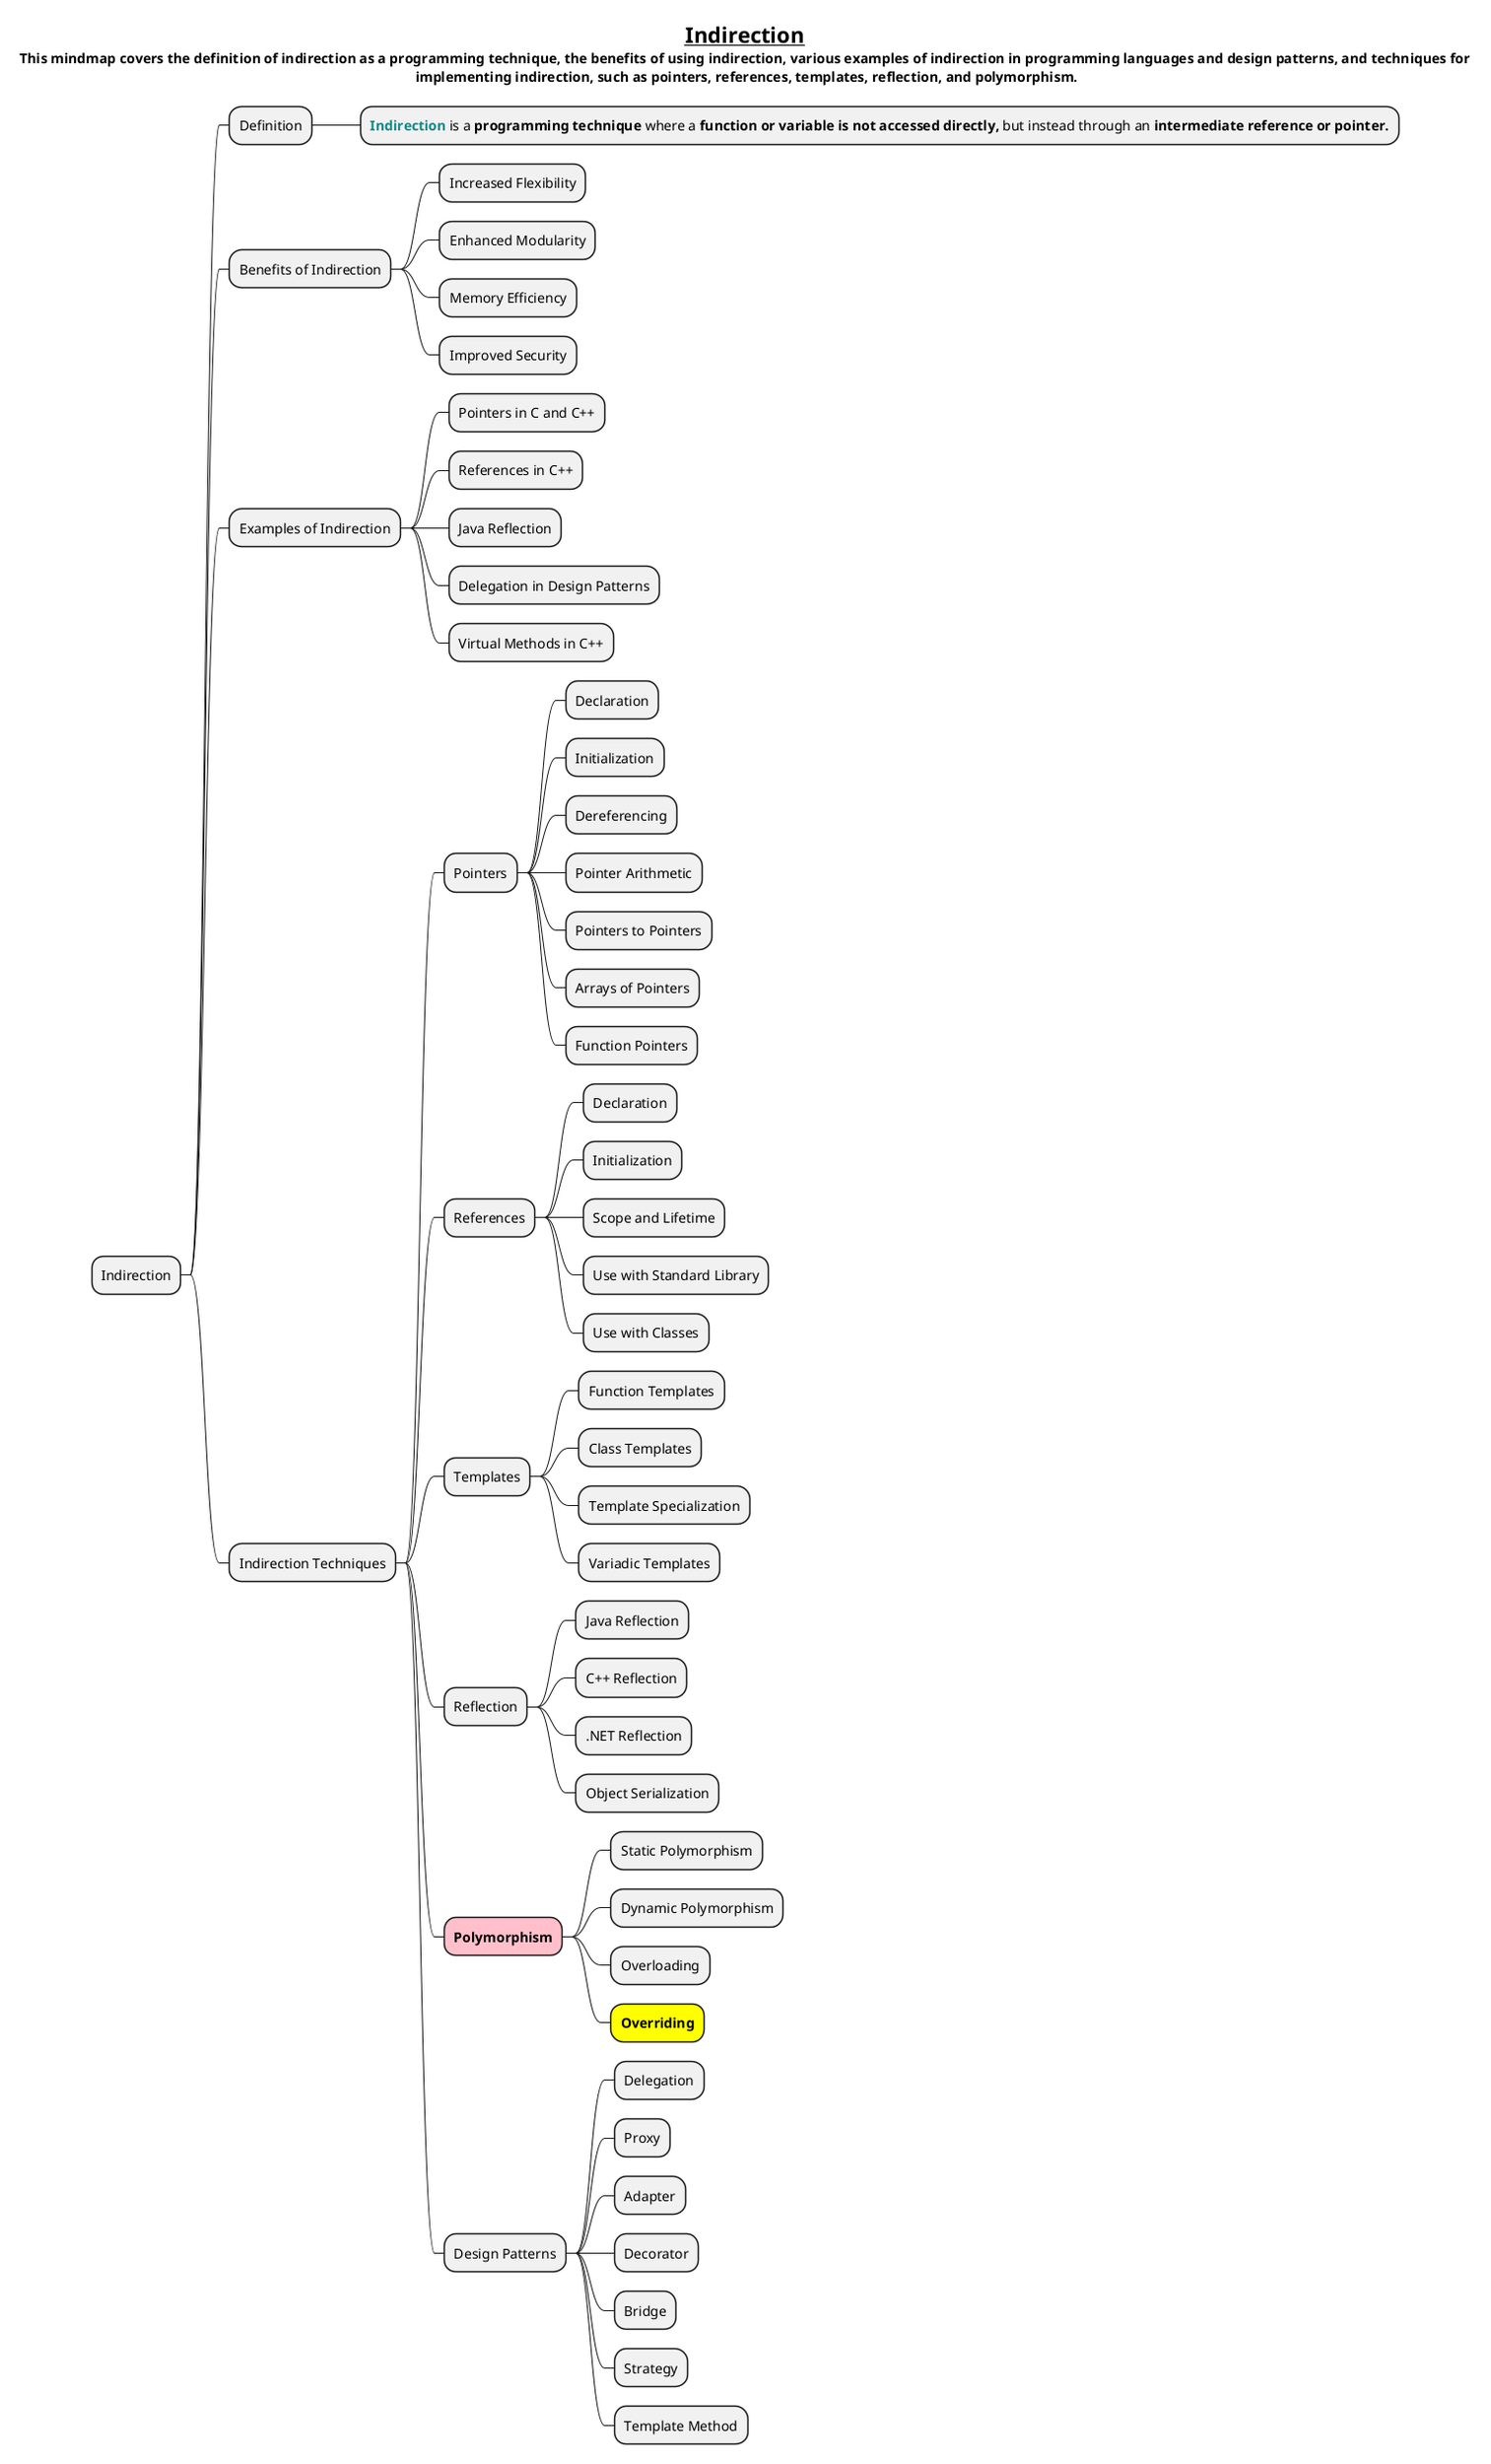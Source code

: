 @startmindmap
title = __Indirection__\nThis mindmap covers the definition of indirection as a programming technique, the benefits of using indirection, various examples of indirection in programming languages and design patterns, and techniques for\n implementing indirection, such as pointers, references, templates, reflection, and polymorphism.






* Indirection
** Definition
*** <color #118888>**Indirection**</color> is a **programming technique** where a **function or variable is not accessed directly,** but instead through an **intermediate reference or pointer.**
** Benefits of Indirection
*** Increased Flexibility
*** Enhanced Modularity
*** Memory Efficiency
*** Improved Security
** Examples of Indirection
*** Pointers in C and C++
*** References in C++
*** Java Reflection
*** Delegation in Design Patterns
*** Virtual Methods in C++
** Indirection Techniques
*** Pointers
**** Declaration
**** Initialization
**** Dereferencing
**** Pointer Arithmetic
**** Pointers to Pointers
**** Arrays of Pointers
**** Function Pointers
*** References
**** Declaration
**** Initialization
**** Scope and Lifetime
**** Use with Standard Library
**** Use with Classes
*** Templates
**** Function Templates
**** Class Templates
**** Template Specialization
**** Variadic Templates
*** Reflection
**** Java Reflection
**** C++ Reflection
**** .NET Reflection
**** Object Serialization
***[#pink] **Polymorphism**
**** Static Polymorphism
**** Dynamic Polymorphism
**** Overloading
****[#yellow] **Overriding**
*** Design Patterns
**** Delegation
**** Proxy
**** Adapter
**** Decorator
**** Bridge
**** Strategy
**** Template Method
@endmindmap
